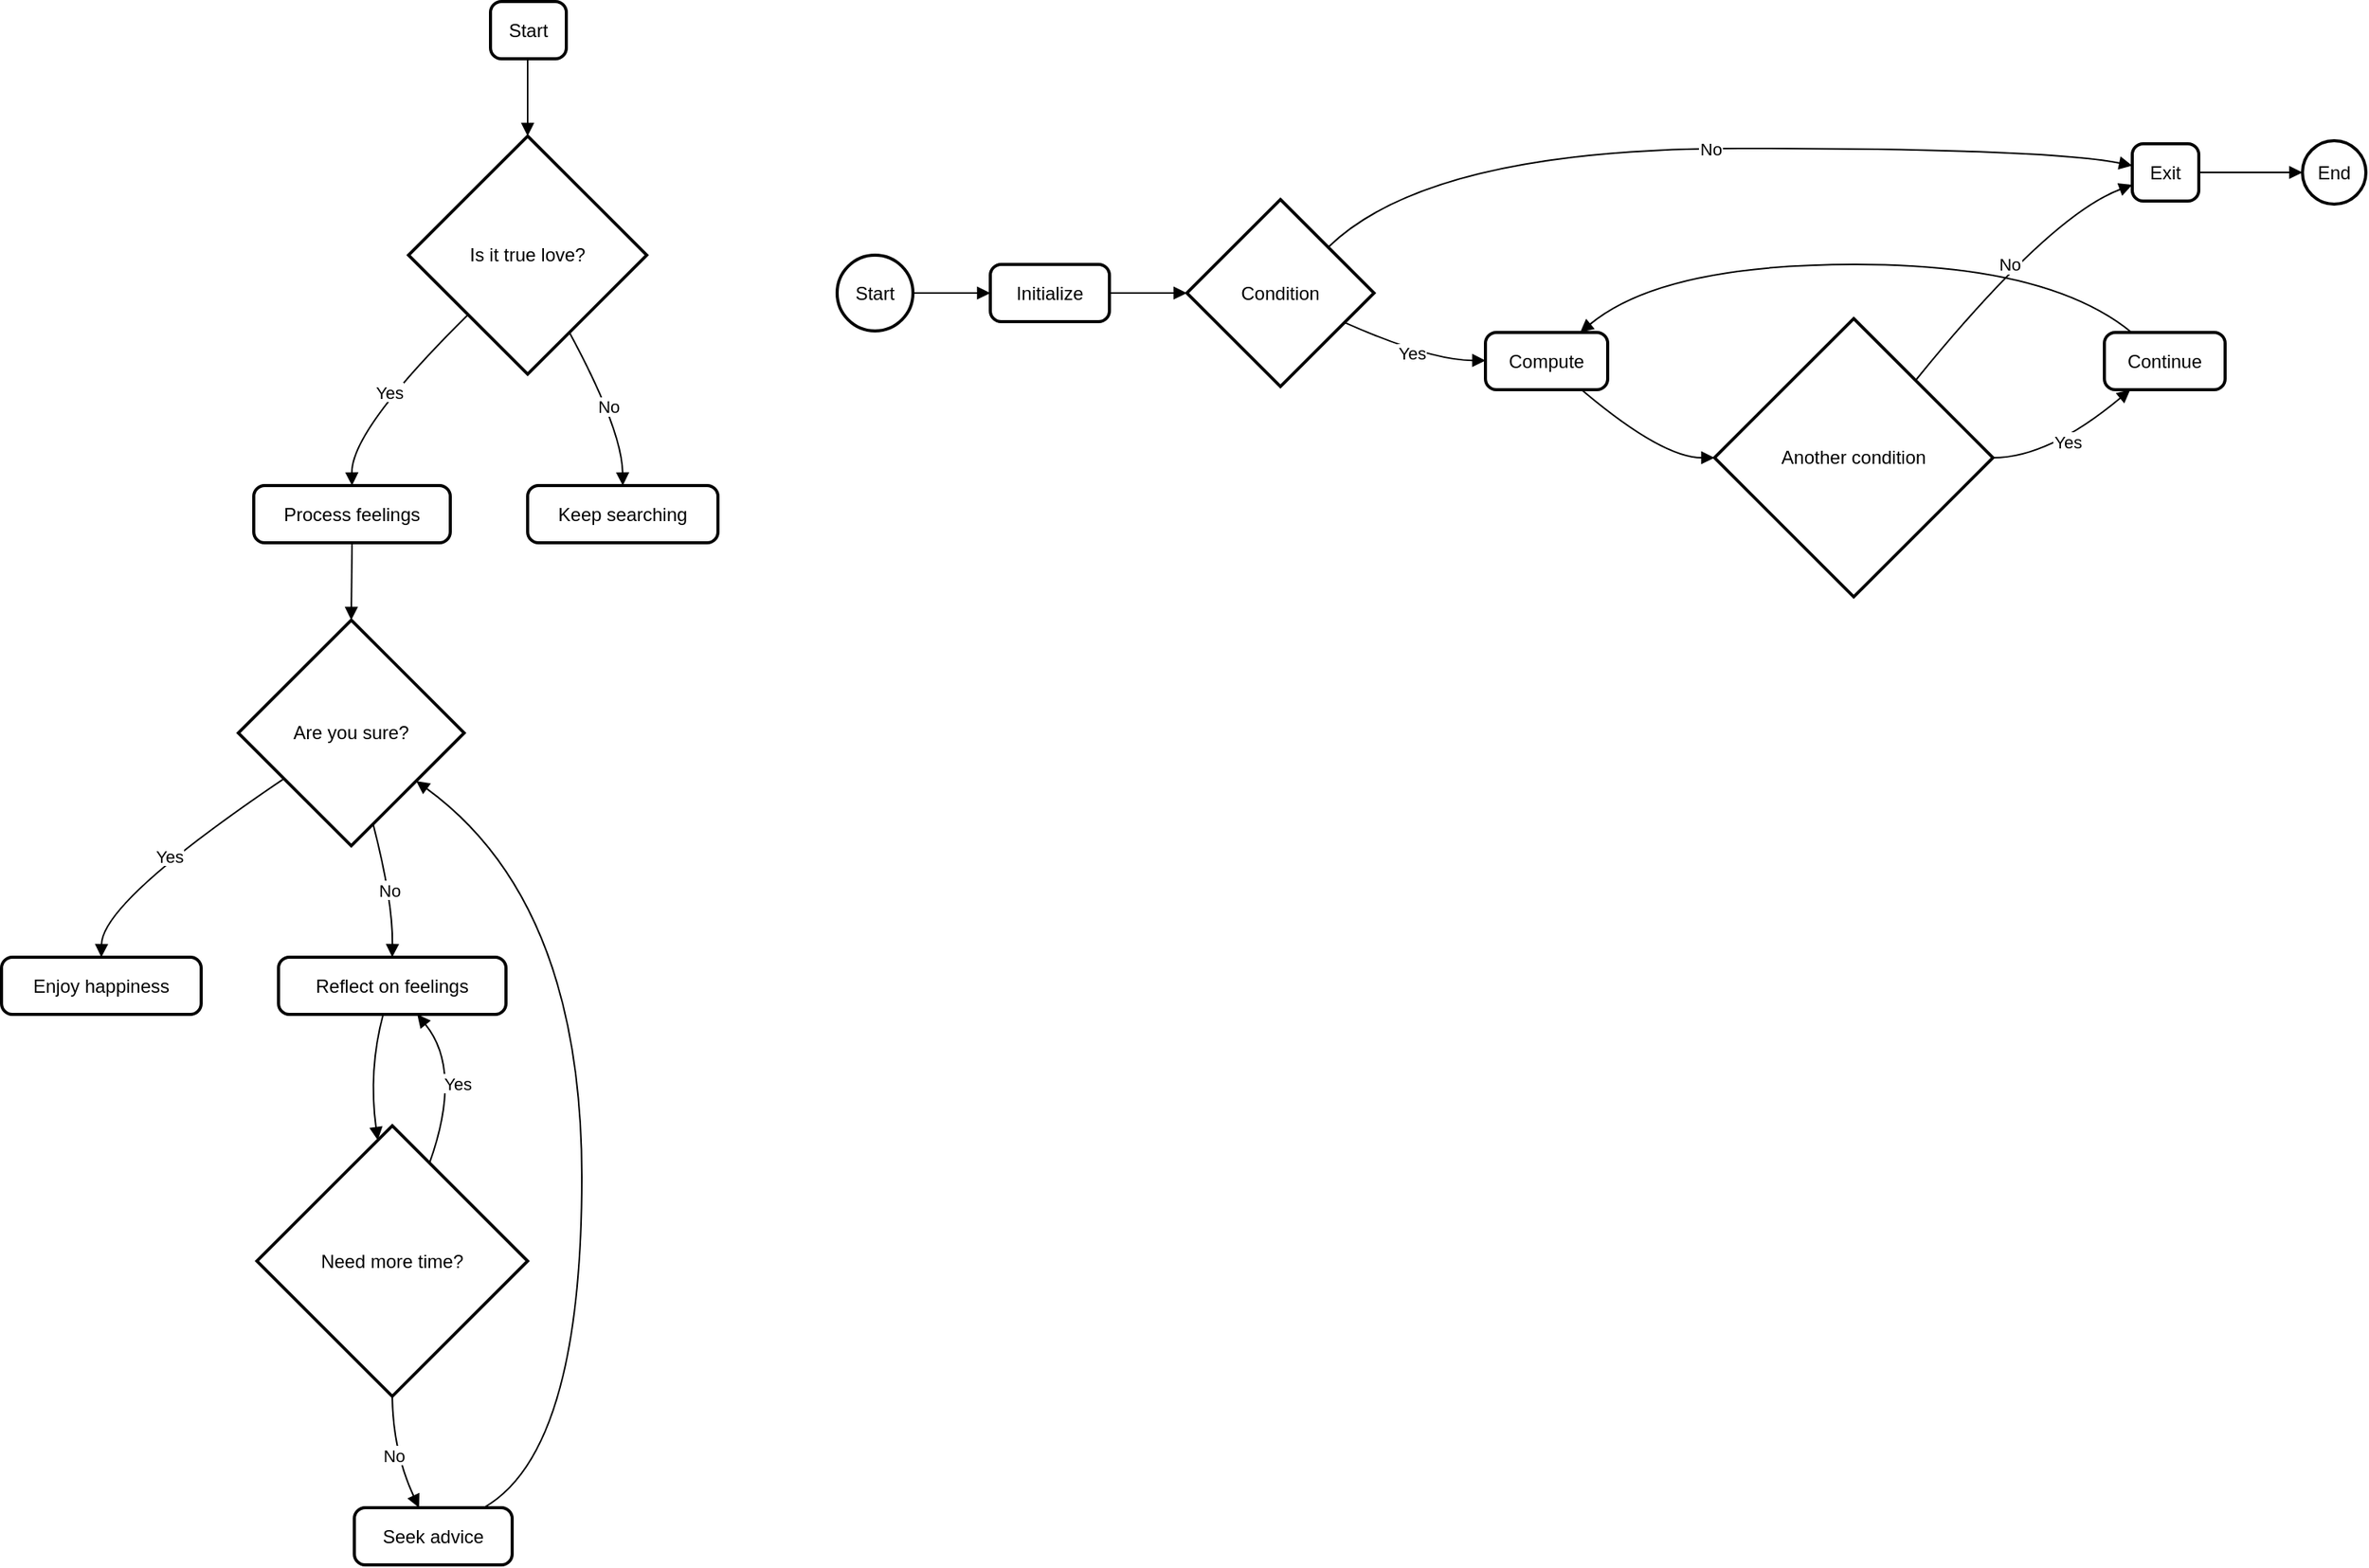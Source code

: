 <mxfile version="24.7.10">
  <diagram name="Page-1" id="JNUpkEpiuHTfUst7GYjN">
    <mxGraphModel dx="1453" dy="-2551" grid="1" gridSize="10" guides="1" tooltips="1" connect="1" arrows="1" fold="1" page="1" pageScale="1" pageWidth="850" pageHeight="1100" math="0" shadow="0">
      <root>
        <mxCell id="0" />
        <mxCell id="1" parent="0" />
        <mxCell id="OuKS78Ats9uxQYEp-e0J-1" value="Start" style="rounded=1;absoluteArcSize=1;arcSize=14;whiteSpace=wrap;strokeWidth=2;" vertex="1" parent="1">
          <mxGeometry x="336" y="3370" width="49" height="37" as="geometry" />
        </mxCell>
        <mxCell id="OuKS78Ats9uxQYEp-e0J-2" value="Is it true love?" style="rhombus;strokeWidth=2;whiteSpace=wrap;" vertex="1" parent="1">
          <mxGeometry x="283" y="3457" width="154" height="154" as="geometry" />
        </mxCell>
        <mxCell id="OuKS78Ats9uxQYEp-e0J-3" value="Process feelings" style="rounded=1;absoluteArcSize=1;arcSize=14;whiteSpace=wrap;strokeWidth=2;" vertex="1" parent="1">
          <mxGeometry x="183" y="3683" width="127" height="37" as="geometry" />
        </mxCell>
        <mxCell id="OuKS78Ats9uxQYEp-e0J-4" value="Are you sure?" style="rhombus;strokeWidth=2;whiteSpace=wrap;" vertex="1" parent="1">
          <mxGeometry x="173" y="3770" width="146" height="146" as="geometry" />
        </mxCell>
        <mxCell id="OuKS78Ats9uxQYEp-e0J-5" value="Enjoy happiness" style="rounded=1;absoluteArcSize=1;arcSize=14;whiteSpace=wrap;strokeWidth=2;" vertex="1" parent="1">
          <mxGeometry x="20" y="3988" width="129" height="37" as="geometry" />
        </mxCell>
        <mxCell id="OuKS78Ats9uxQYEp-e0J-6" value="Reflect on feelings" style="rounded=1;absoluteArcSize=1;arcSize=14;whiteSpace=wrap;strokeWidth=2;" vertex="1" parent="1">
          <mxGeometry x="199" y="3988" width="147" height="37" as="geometry" />
        </mxCell>
        <mxCell id="OuKS78Ats9uxQYEp-e0J-7" value="Need more time?" style="rhombus;strokeWidth=2;whiteSpace=wrap;" vertex="1" parent="1">
          <mxGeometry x="185" y="4097" width="175" height="175" as="geometry" />
        </mxCell>
        <mxCell id="OuKS78Ats9uxQYEp-e0J-8" value="Seek advice" style="rounded=1;absoluteArcSize=1;arcSize=14;whiteSpace=wrap;strokeWidth=2;" vertex="1" parent="1">
          <mxGeometry x="248" y="4344" width="102" height="37" as="geometry" />
        </mxCell>
        <mxCell id="OuKS78Ats9uxQYEp-e0J-9" value="Keep searching" style="rounded=1;absoluteArcSize=1;arcSize=14;whiteSpace=wrap;strokeWidth=2;" vertex="1" parent="1">
          <mxGeometry x="360" y="3683" width="123" height="37" as="geometry" />
        </mxCell>
        <mxCell id="OuKS78Ats9uxQYEp-e0J-10" value="" style="curved=1;startArrow=none;endArrow=block;exitX=0.49;exitY=1;entryX=0.5;entryY=0;rounded=0;" edge="1" parent="1" source="OuKS78Ats9uxQYEp-e0J-1" target="OuKS78Ats9uxQYEp-e0J-2">
          <mxGeometry relative="1" as="geometry">
            <Array as="points" />
          </mxGeometry>
        </mxCell>
        <mxCell id="OuKS78Ats9uxQYEp-e0J-11" value="Yes" style="curved=1;startArrow=none;endArrow=block;exitX=0;exitY=1;entryX=0.5;entryY=0;rounded=0;" edge="1" parent="1" source="OuKS78Ats9uxQYEp-e0J-2" target="OuKS78Ats9uxQYEp-e0J-3">
          <mxGeometry relative="1" as="geometry">
            <Array as="points">
              <mxPoint x="246" y="3647" />
            </Array>
          </mxGeometry>
        </mxCell>
        <mxCell id="OuKS78Ats9uxQYEp-e0J-12" value="" style="curved=1;startArrow=none;endArrow=block;exitX=0.5;exitY=1;entryX=0.5;entryY=0;rounded=0;" edge="1" parent="1" source="OuKS78Ats9uxQYEp-e0J-3" target="OuKS78Ats9uxQYEp-e0J-4">
          <mxGeometry relative="1" as="geometry">
            <Array as="points" />
          </mxGeometry>
        </mxCell>
        <mxCell id="OuKS78Ats9uxQYEp-e0J-13" value="Yes" style="curved=1;startArrow=none;endArrow=block;exitX=0;exitY=0.84;entryX=0.5;entryY=0;rounded=0;" edge="1" parent="1" source="OuKS78Ats9uxQYEp-e0J-4" target="OuKS78Ats9uxQYEp-e0J-5">
          <mxGeometry relative="1" as="geometry">
            <Array as="points">
              <mxPoint x="85" y="3952" />
            </Array>
          </mxGeometry>
        </mxCell>
        <mxCell id="OuKS78Ats9uxQYEp-e0J-14" value="No" style="curved=1;startArrow=none;endArrow=block;exitX=0.62;exitY=1;entryX=0.5;entryY=0;rounded=0;" edge="1" parent="1" source="OuKS78Ats9uxQYEp-e0J-4" target="OuKS78Ats9uxQYEp-e0J-6">
          <mxGeometry relative="1" as="geometry">
            <Array as="points">
              <mxPoint x="273" y="3952" />
            </Array>
          </mxGeometry>
        </mxCell>
        <mxCell id="OuKS78Ats9uxQYEp-e0J-15" value="" style="curved=1;startArrow=none;endArrow=block;exitX=0.46;exitY=1;entryX=0.44;entryY=0;rounded=0;" edge="1" parent="1" source="OuKS78Ats9uxQYEp-e0J-6" target="OuKS78Ats9uxQYEp-e0J-7">
          <mxGeometry relative="1" as="geometry">
            <Array as="points">
              <mxPoint x="257" y="4061" />
            </Array>
          </mxGeometry>
        </mxCell>
        <mxCell id="OuKS78Ats9uxQYEp-e0J-16" value="Yes" style="curved=1;startArrow=none;endArrow=block;exitX=0.69;exitY=0;entryX=0.61;entryY=1;rounded=0;" edge="1" parent="1" source="OuKS78Ats9uxQYEp-e0J-7" target="OuKS78Ats9uxQYEp-e0J-6">
          <mxGeometry relative="1" as="geometry">
            <Array as="points">
              <mxPoint x="318" y="4061" />
            </Array>
          </mxGeometry>
        </mxCell>
        <mxCell id="OuKS78Ats9uxQYEp-e0J-17" value="No" style="curved=1;startArrow=none;endArrow=block;exitX=0.5;exitY=1;entryX=0.41;entryY=0;rounded=0;" edge="1" parent="1" source="OuKS78Ats9uxQYEp-e0J-7" target="OuKS78Ats9uxQYEp-e0J-8">
          <mxGeometry relative="1" as="geometry">
            <Array as="points">
              <mxPoint x="273" y="4308" />
            </Array>
          </mxGeometry>
        </mxCell>
        <mxCell id="OuKS78Ats9uxQYEp-e0J-18" value="" style="curved=1;startArrow=none;endArrow=block;exitX=0.82;exitY=0;entryX=1;entryY=0.87;rounded=0;" edge="1" parent="1" source="OuKS78Ats9uxQYEp-e0J-8" target="OuKS78Ats9uxQYEp-e0J-4">
          <mxGeometry relative="1" as="geometry">
            <Array as="points">
              <mxPoint x="395" y="4308" />
              <mxPoint x="395" y="3952" />
            </Array>
          </mxGeometry>
        </mxCell>
        <mxCell id="OuKS78Ats9uxQYEp-e0J-19" value="No" style="curved=1;startArrow=none;endArrow=block;exitX=0.77;exitY=1;entryX=0.5;entryY=0;rounded=0;" edge="1" parent="1" source="OuKS78Ats9uxQYEp-e0J-2" target="OuKS78Ats9uxQYEp-e0J-9">
          <mxGeometry relative="1" as="geometry">
            <Array as="points">
              <mxPoint x="421" y="3647" />
            </Array>
          </mxGeometry>
        </mxCell>
        <mxCell id="OuKS78Ats9uxQYEp-e0J-20" value="Start" style="ellipse;aspect=fixed;strokeWidth=2;whiteSpace=wrap;" vertex="1" parent="1">
          <mxGeometry x="560" y="3534" width="49" height="49" as="geometry" />
        </mxCell>
        <mxCell id="OuKS78Ats9uxQYEp-e0J-21" value="Initialize" style="rounded=1;absoluteArcSize=1;arcSize=14;whiteSpace=wrap;strokeWidth=2;" vertex="1" parent="1">
          <mxGeometry x="659" y="3540" width="77" height="37" as="geometry" />
        </mxCell>
        <mxCell id="OuKS78Ats9uxQYEp-e0J-22" value="Condition" style="rhombus;strokeWidth=2;whiteSpace=wrap;" vertex="1" parent="1">
          <mxGeometry x="786" y="3498" width="121" height="121" as="geometry" />
        </mxCell>
        <mxCell id="OuKS78Ats9uxQYEp-e0J-23" value="Compute" style="rounded=1;absoluteArcSize=1;arcSize=14;whiteSpace=wrap;strokeWidth=2;" vertex="1" parent="1">
          <mxGeometry x="979" y="3584" width="79" height="37" as="geometry" />
        </mxCell>
        <mxCell id="OuKS78Ats9uxQYEp-e0J-24" value="Another condition" style="rhombus;strokeWidth=2;whiteSpace=wrap;" vertex="1" parent="1">
          <mxGeometry x="1127" y="3575" width="180" height="180" as="geometry" />
        </mxCell>
        <mxCell id="OuKS78Ats9uxQYEp-e0J-25" value="Exit" style="rounded=1;absoluteArcSize=1;arcSize=14;whiteSpace=wrap;strokeWidth=2;" vertex="1" parent="1">
          <mxGeometry x="1397" y="3462" width="43" height="37" as="geometry" />
        </mxCell>
        <mxCell id="OuKS78Ats9uxQYEp-e0J-26" value="Continue" style="rounded=1;absoluteArcSize=1;arcSize=14;whiteSpace=wrap;strokeWidth=2;" vertex="1" parent="1">
          <mxGeometry x="1379" y="3584" width="78" height="37" as="geometry" />
        </mxCell>
        <mxCell id="OuKS78Ats9uxQYEp-e0J-27" value="End" style="ellipse;aspect=fixed;strokeWidth=2;whiteSpace=wrap;" vertex="1" parent="1">
          <mxGeometry x="1507" y="3460" width="41" height="41" as="geometry" />
        </mxCell>
        <mxCell id="OuKS78Ats9uxQYEp-e0J-28" value="" style="curved=1;startArrow=none;endArrow=block;exitX=1;exitY=0.5;entryX=0;entryY=0.5;rounded=0;" edge="1" parent="1" source="OuKS78Ats9uxQYEp-e0J-20" target="OuKS78Ats9uxQYEp-e0J-21">
          <mxGeometry relative="1" as="geometry">
            <Array as="points" />
          </mxGeometry>
        </mxCell>
        <mxCell id="OuKS78Ats9uxQYEp-e0J-29" value="" style="curved=1;startArrow=none;endArrow=block;exitX=1;exitY=0.5;entryX=0;entryY=0.5;rounded=0;" edge="1" parent="1" source="OuKS78Ats9uxQYEp-e0J-21" target="OuKS78Ats9uxQYEp-e0J-22">
          <mxGeometry relative="1" as="geometry">
            <Array as="points" />
          </mxGeometry>
        </mxCell>
        <mxCell id="OuKS78Ats9uxQYEp-e0J-30" value="Yes" style="curved=1;startArrow=none;endArrow=block;exitX=1;exitY=0.73;entryX=0;entryY=0.49;rounded=0;" edge="1" parent="1" source="OuKS78Ats9uxQYEp-e0J-22" target="OuKS78Ats9uxQYEp-e0J-23">
          <mxGeometry relative="1" as="geometry">
            <Array as="points">
              <mxPoint x="943" y="3602" />
            </Array>
          </mxGeometry>
        </mxCell>
        <mxCell id="OuKS78Ats9uxQYEp-e0J-31" value="" style="curved=1;startArrow=none;endArrow=block;exitX=0.78;exitY=0.99;entryX=0;entryY=0.5;rounded=0;" edge="1" parent="1" source="OuKS78Ats9uxQYEp-e0J-23" target="OuKS78Ats9uxQYEp-e0J-24">
          <mxGeometry relative="1" as="geometry">
            <Array as="points">
              <mxPoint x="1093" y="3665" />
            </Array>
          </mxGeometry>
        </mxCell>
        <mxCell id="OuKS78Ats9uxQYEp-e0J-32" value="No" style="curved=1;startArrow=none;endArrow=block;exitX=0.9;exitY=0;entryX=-0.01;entryY=0.72;rounded=0;" edge="1" parent="1" source="OuKS78Ats9uxQYEp-e0J-24" target="OuKS78Ats9uxQYEp-e0J-25">
          <mxGeometry relative="1" as="geometry">
            <Array as="points">
              <mxPoint x="1343" y="3509" />
            </Array>
          </mxGeometry>
        </mxCell>
        <mxCell id="OuKS78Ats9uxQYEp-e0J-33" value="Yes" style="curved=1;startArrow=none;endArrow=block;exitX=1;exitY=0.5;entryX=0.22;entryY=0.99;rounded=0;" edge="1" parent="1" source="OuKS78Ats9uxQYEp-e0J-24" target="OuKS78Ats9uxQYEp-e0J-26">
          <mxGeometry relative="1" as="geometry">
            <Array as="points">
              <mxPoint x="1343" y="3665" />
            </Array>
          </mxGeometry>
        </mxCell>
        <mxCell id="OuKS78Ats9uxQYEp-e0J-34" value="" style="curved=1;startArrow=none;endArrow=block;exitX=0.22;exitY=-0.01;entryX=0.78;entryY=-0.01;rounded=0;" edge="1" parent="1" source="OuKS78Ats9uxQYEp-e0J-26" target="OuKS78Ats9uxQYEp-e0J-23">
          <mxGeometry relative="1" as="geometry">
            <Array as="points">
              <mxPoint x="1343" y="3540" />
              <mxPoint x="1093" y="3540" />
            </Array>
          </mxGeometry>
        </mxCell>
        <mxCell id="OuKS78Ats9uxQYEp-e0J-35" value="No" style="curved=1;startArrow=none;endArrow=block;exitX=1;exitY=0.02;entryX=-0.01;entryY=0.38;rounded=0;" edge="1" parent="1" source="OuKS78Ats9uxQYEp-e0J-22" target="OuKS78Ats9uxQYEp-e0J-25">
          <mxGeometry relative="1" as="geometry">
            <Array as="points">
              <mxPoint x="943" y="3465" />
              <mxPoint x="1343" y="3465" />
            </Array>
          </mxGeometry>
        </mxCell>
        <mxCell id="OuKS78Ats9uxQYEp-e0J-36" value="" style="curved=1;startArrow=none;endArrow=block;exitX=0.99;exitY=0.5;entryX=0;entryY=0.5;rounded=0;" edge="1" parent="1" source="OuKS78Ats9uxQYEp-e0J-25" target="OuKS78Ats9uxQYEp-e0J-27">
          <mxGeometry relative="1" as="geometry">
            <Array as="points" />
          </mxGeometry>
        </mxCell>
      </root>
    </mxGraphModel>
  </diagram>
</mxfile>
